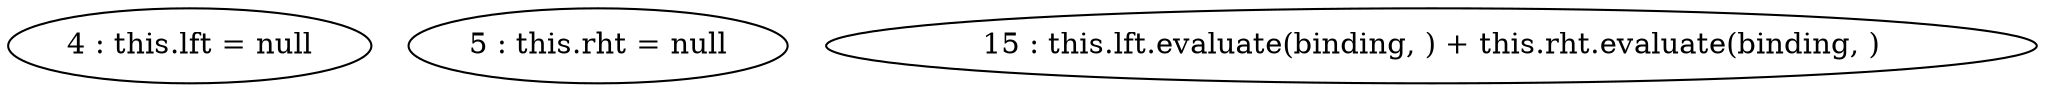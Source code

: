 digraph G {
"4 : this.lft = null"
"5 : this.rht = null"
"15 : this.lft.evaluate(binding, ) + this.rht.evaluate(binding, )"
}